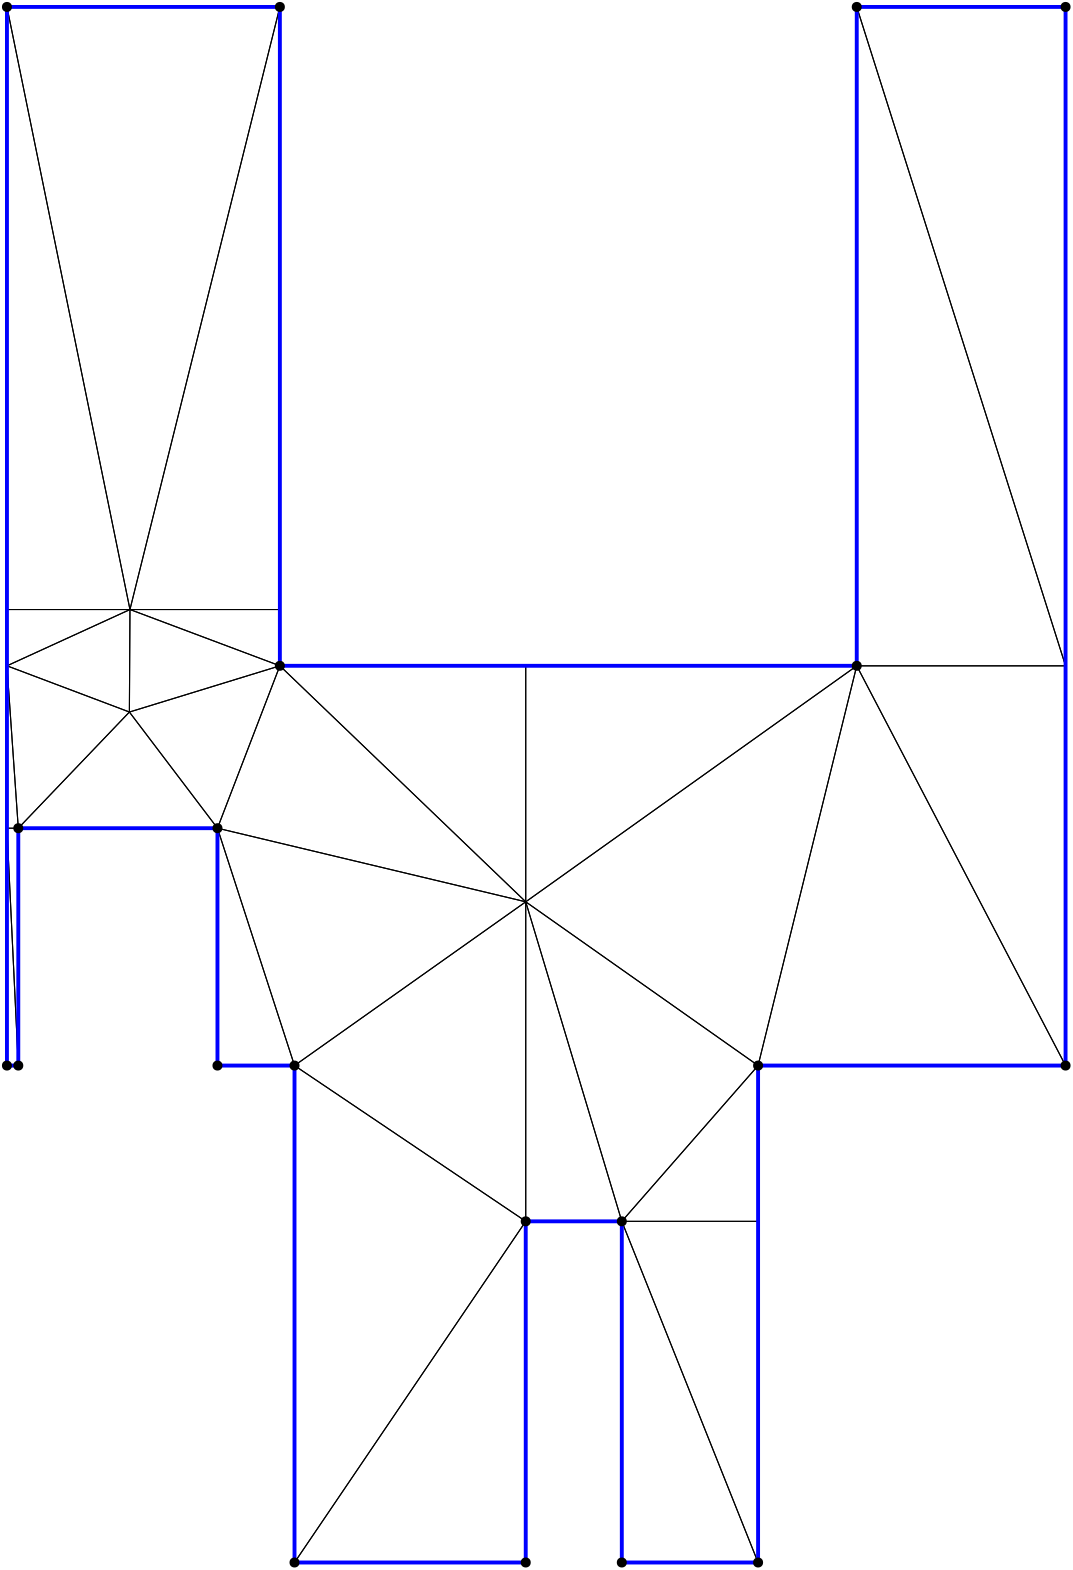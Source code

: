 <?xml version="1.0"?>
<!DOCTYPE ipe SYSTEM "ipe.dtd">
<ipe version="70218" creator="Ipe 7.2.24">
<info created="D:20221020151441" modified="D:20221020151441"/>
<ipestyle name="basic">
<symbol name="mark/disk(sx)" transformations="translations">
<path fill="sym-stroke">
0.6 0 0 0.6 0 0 e
</path>
</symbol>
<anglesize name="22.5 deg" value="22.5"/>
<anglesize name="30 deg" value="30"/>
<anglesize name="45 deg" value="45"/>
<anglesize name="60 deg" value="60"/>
<anglesize name="90 deg" value="90"/>
<arrowsize name="large" value="10"/>
<arrowsize name="small" value="5"/>
<arrowsize name="tiny" value="3"/>
<color name="blue" value="0 0 1"/>
<color name="gray" value="0.745"/>
<color name="green" value="0 1 0"/>
<color name="red" value="1 0 0"/>
<color name="pink" value="1 0.753 0.796"/>
<pen name="heavier" value="0.8"/>
<pen name="fat" value="1.4"/>
<pen name="ultrafat" value="2"/>
<gridsize name="16 pts (~6 mm)" value="16"/>
<gridsize name="32 pts (~12 mm)" value="32"/>
<gridsize name="4 pts" value="4"/>
<gridsize name="8 pts (~3 mm)" value="8"/>
<opacity name="10%" value="0.1"/>
<opacity name="25%" value="0.25"/>
<opacity name="50%" value="0.5"/>
<opacity name="75%" value="0.75"/>
<symbolsize name="large" value="5"/>
<symbolsize name="small" value="2"/>
<symbolsize name="tiny" value="1.1"/>
<textsize name="huge" value="\huge"/>
<textsize name="large" value="\large"/>
<textsize name="small" value="\small"/>
<textsize name="tiny" value="	iny"/>
<tiling name="falling" angle="-60" step="4" width="1"/>
<tiling name="rising" angle="30" step="4" width="1"/>
</ipestyle>
<page>
<layer name="hull"/>
<layer name="constraints"/>
<layer name="triangulation"/>
<layer name="obtuse"/>
<layer name="blub"/>
<layer name="problems"/>
<view layers="hull constraints triangulation obtuse blub" active="triangulation"/>
<path layer="triangulation" stroke="black">
202.763 330.95 m 
202.763 415.91 l 
</path>
<path layer="triangulation" stroke="black">
202.763 415.91 m 
114.253 415.91 l 
</path>
<path layer="triangulation" stroke="black">
114.253 415.91 m 
202.763 330.95 l 
</path>
<path layer="triangulation" stroke="black">
321.928 653.103 m 
321.928 415.91 l 
</path>
<path layer="triangulation" stroke="black">
321.928 415.91 m 
397.103 415.91 l 
</path>
<path layer="triangulation" stroke="black">
397.103 415.91 m 
321.928 653.103 l 
</path>
<path layer="triangulation" stroke="black">
286.41 272 m 
397.103 272 l 
</path>
<path layer="triangulation" stroke="black">
397.103 272 m 
321.928 415.91 l 
</path>
<path layer="triangulation" stroke="black">
321.928 415.91 m 
286.41 272 l 
</path>
<path layer="triangulation" stroke="black">
286.41 272 m 
202.763 330.95 l 
</path>
<path layer="triangulation" stroke="black">
202.763 330.95 m 
237.349 215.924 l 
</path>
<path layer="triangulation" stroke="black">
237.349 215.924 m 
286.41 272 l 
</path>
<path layer="triangulation" stroke="black">
202.763 330.95 m 
114.253 415.91 l 
</path>
<path layer="triangulation" stroke="black">
114.253 415.91 m 
91.787 357.451 l 
</path>
<path layer="triangulation" stroke="black">
91.787 357.451 m 
202.763 330.95 l 
</path>
<path layer="triangulation" stroke="black">
91.787 357.451 m 
119.524 272 l 
</path>
<path layer="triangulation" stroke="black">
119.524 272 m 
202.763 330.95 l 
</path>
<path layer="triangulation" stroke="black">
202.763 330.95 m 
91.787 357.451 l 
</path>
<path layer="triangulation" stroke="black">
91.787 272 m 
119.524 272 l 
</path>
<path layer="triangulation" stroke="black">
119.524 272 m 
91.787 357.451 l 
</path>
<path layer="triangulation" stroke="black">
91.787 357.451 m 
91.787 272 l 
</path>
<path layer="triangulation" stroke="black">
114.253 653.103 m 
16 653.103 l 
</path>
<path layer="triangulation" stroke="black">
16 653.103 m 
60.2847 436.173 l 
</path>
<path layer="triangulation" stroke="black">
60.2847 436.173 m 
114.253 653.103 l 
</path>
<path layer="triangulation" stroke="black">
60.0824 399.27 m 
91.787 357.451 l 
</path>
<path layer="triangulation" stroke="black">
91.787 357.451 m 
114.253 415.91 l 
</path>
<path layer="triangulation" stroke="black">
114.253 415.91 m 
60.0824 399.27 l 
</path>
<path layer="triangulation" stroke="black">
16 415.91 m 
20.085 357.451 l 
</path>
<path layer="triangulation" stroke="black">
20.085 357.451 m 
60.0824 399.27 l 
</path>
<path layer="triangulation" stroke="black">
60.0824 399.27 m 
16 415.91 l 
</path>
<path layer="triangulation" stroke="black">
16 357.451 m 
20.085 272 l 
</path>
<path layer="triangulation" stroke="black">
20.085 272 m 
20.085 357.451 l 
</path>
<path layer="triangulation" stroke="black">
20.085 357.451 m 
16 357.451 l 
</path>
<path layer="triangulation" stroke="black">
202.763 415.91 m 
202.763 330.95 l 
</path>
<path layer="triangulation" stroke="black">
202.763 330.95 m 
321.928 415.91 l 
</path>
<path layer="triangulation" stroke="black">
321.928 415.91 m 
202.763 415.91 l 
</path>
<path layer="triangulation" stroke="black">
202.763 330.95 m 
202.763 215.924 l 
</path>
<path layer="triangulation" stroke="black">
202.763 215.924 m 
237.349 215.924 l 
</path>
<path layer="triangulation" stroke="black">
237.349 215.924 m 
202.763 330.95 l 
</path>
<path layer="triangulation" stroke="black">
286.41 215.924 m 
237.349 215.924 l 
</path>
<path layer="triangulation" stroke="black">
237.349 215.924 m 
286.41 93.1033 l 
</path>
<path layer="triangulation" stroke="black">
286.41 93.1033 m 
286.41 215.924 l 
</path>
<path layer="triangulation" stroke="black">
202.763 215.924 m 
119.524 272 l 
</path>
<path layer="triangulation" stroke="black">
119.524 272 m 
119.524 93.1033 l 
</path>
<path layer="triangulation" stroke="black">
119.524 93.1033 m 
202.763 215.924 l 
</path>
<path layer="triangulation" stroke="black">
237.349 215.924 m 
237.349 93.1033 l 
</path>
<path layer="triangulation" stroke="black">
237.349 93.1033 m 
286.41 93.1033 l 
</path>
<path layer="triangulation" stroke="black">
286.41 93.1033 m 
237.349 215.924 l 
</path>
<path layer="triangulation" stroke="black">
202.763 93.1033 m 
202.763 215.924 l 
</path>
<path layer="triangulation" stroke="black">
202.763 215.924 m 
119.524 93.1033 l 
</path>
<path layer="triangulation" stroke="black">
119.524 93.1033 m 
202.763 93.1033 l 
</path>
<path layer="triangulation" stroke="black">
60.2847 436.173 m 
60.0824 399.27 l 
</path>
<path layer="triangulation" stroke="black">
60.0824 399.27 m 
114.253 415.91 l 
</path>
<path layer="triangulation" stroke="black">
114.253 415.91 m 
60.2847 436.173 l 
</path>
<path layer="triangulation" stroke="black">
20.085 357.451 m 
91.787 357.451 l 
</path>
<path layer="triangulation" stroke="black">
91.787 357.451 m 
60.0824 399.27 l 
</path>
<path layer="triangulation" stroke="black">
60.0824 399.27 m 
20.085 357.451 l 
</path>
<path layer="triangulation" stroke="black">
16 272 m 
20.085 272 l 
</path>
<path layer="triangulation" stroke="black">
20.085 272 m 
16 357.451 l 
</path>
<path layer="triangulation" stroke="black">
16 357.451 m 
16 272 l 
</path>
<path layer="triangulation" stroke="black">
16 357.451 m 
20.085 357.451 l 
</path>
<path layer="triangulation" stroke="black">
20.085 357.451 m 
16 415.91 l 
</path>
<path layer="triangulation" stroke="black">
16 415.91 m 
16 357.451 l 
</path>
<path layer="triangulation" stroke="black">
16 436.173 m 
60.2847 436.173 l 
</path>
<path layer="triangulation" stroke="black">
60.2847 436.173 m 
16 653.103 l 
</path>
<path layer="triangulation" stroke="black">
16 653.103 m 
16 436.173 l 
</path>
<path layer="triangulation" stroke="black">
16 415.91 m 
60.0824 399.27 l 
</path>
<path layer="triangulation" stroke="black">
60.0824 399.27 m 
60.2847 436.173 l 
</path>
<path layer="triangulation" stroke="black">
60.2847 436.173 m 
16 415.91 l 
</path>
<path layer="triangulation" stroke="black">
16 415.91 m 
60.2847 436.173 l 
</path>
<path layer="triangulation" stroke="black">
60.2847 436.173 m 
16 436.173 l 
</path>
<path layer="triangulation" stroke="black">
16 436.173 m 
16 415.91 l 
</path>
<path layer="triangulation" stroke="black">
60.2847 436.173 m 
114.253 436.173 l 
</path>
<path layer="triangulation" stroke="black">
114.253 436.173 m 
114.253 653.103 l 
</path>
<path layer="triangulation" stroke="black">
114.253 653.103 m 
60.2847 436.173 l 
</path>
<path layer="triangulation" stroke="black">
60.2847 436.173 m 
114.253 415.91 l 
</path>
<path layer="triangulation" stroke="black">
114.253 415.91 m 
114.253 436.173 l 
</path>
<path layer="triangulation" stroke="black">
114.253 436.173 m 
60.2847 436.173 l 
</path>
<path layer="triangulation" stroke="black">
321.928 653.103 m 
397.103 415.91 l 
</path>
<path layer="triangulation" stroke="black">
397.103 415.91 m 
397.103 653.103 l 
</path>
<path layer="triangulation" stroke="black">
397.103 653.103 m 
321.928 653.103 l 
</path>
<path layer="triangulation" stroke="black">
321.928 415.91 m 
397.103 272 l 
</path>
<path layer="triangulation" stroke="black">
397.103 272 m 
397.103 415.91 l 
</path>
<path layer="triangulation" stroke="black">
397.103 415.91 m 
321.928 415.91 l 
</path>
<path layer="triangulation" stroke="black">
286.41 272 m 
237.349 215.924 l 
</path>
<path layer="triangulation" stroke="black">
237.349 215.924 m 
286.41 215.924 l 
</path>
<path layer="triangulation" stroke="black">
286.41 215.924 m 
286.41 272 l 
</path>
<path layer="triangulation" stroke="black">
202.763 215.924 m 
202.763 330.95 l 
</path>
<path layer="triangulation" stroke="black">
202.763 330.95 m 
119.524 272 l 
</path>
<path layer="triangulation" stroke="black">
119.524 272 m 
202.763 215.924 l 
</path>
<path layer="triangulation" stroke="black">
286.41 272 m 
321.928 415.91 l 
</path>
<path layer="triangulation" stroke="black">
321.928 415.91 m 
202.763 330.95 l 
</path>
<path layer="triangulation" stroke="black">
202.763 330.95 m 
286.41 272 l 
</path>
<path layer="hull" stroke="blue" pen="fat">
16 272 m 
20.085 272 l 
</path>
<path layer="hull" stroke="blue" pen="fat">
20.085 272 m 
20.085 357.451 l 
</path>
<path layer="hull" stroke="blue" pen="fat">
20.085 357.451 m 
91.787 357.451 l 
</path>
<path layer="hull" stroke="blue" pen="fat">
91.787 357.451 m 
91.787 272 l 
</path>
<path layer="hull" stroke="blue" pen="fat">
91.787 272 m 
119.524 272 l 
</path>
<path layer="hull" stroke="blue" pen="fat">
119.524 272 m 
119.524 93.1033 l 
</path>
<path layer="hull" stroke="blue" pen="fat">
119.524 93.1033 m 
202.763 93.1033 l 
</path>
<path layer="hull" stroke="blue" pen="fat">
202.763 93.1033 m 
202.763 215.924 l 
</path>
<path layer="hull" stroke="blue" pen="fat">
202.763 215.924 m 
237.349 215.924 l 
</path>
<path layer="hull" stroke="blue" pen="fat">
237.349 215.924 m 
237.349 93.1033 l 
</path>
<path layer="hull" stroke="blue" pen="fat">
237.349 93.1033 m 
286.41 93.1033 l 
</path>
<path layer="hull" stroke="blue" pen="fat">
286.41 93.1033 m 
286.41 272 l 
</path>
<path layer="hull" stroke="blue" pen="fat">
286.41 272 m 
397.103 272 l 
</path>
<path layer="hull" stroke="blue" pen="fat">
397.103 272 m 
397.103 653.103 l 
</path>
<path layer="hull" stroke="blue" pen="fat">
397.103 653.103 m 
321.928 653.103 l 
</path>
<path layer="hull" stroke="blue" pen="fat">
321.928 653.103 m 
321.928 415.91 l 
</path>
<path layer="hull" stroke="blue" pen="fat">
321.928 415.91 m 
114.253 415.91 l 
</path>
<path layer="hull" stroke="blue" pen="fat">
114.253 415.91 m 
114.253 653.103 l 
</path>
<path layer="hull" stroke="blue" pen="fat">
114.253 653.103 m 
16 653.103 l 
</path>
<path layer="hull" stroke="blue" pen="fat">
16 653.103 m 
16 272 l 
</path>
<use layer="points" name="mark/disk(sx)" pos="16 272" size="normal" stroke="black"/>
<use layer="points" name="mark/disk(sx)" pos="20.085 272" size="normal" stroke="black"/>
<use layer="points" name="mark/disk(sx)" pos="20.085 357.451" size="normal" stroke="black"/>
<use layer="points" name="mark/disk(sx)" pos="91.787 357.451" size="normal" stroke="black"/>
<use layer="points" name="mark/disk(sx)" pos="91.787 272" size="normal" stroke="black"/>
<use layer="points" name="mark/disk(sx)" pos="119.524 272" size="normal" stroke="black"/>
<use layer="points" name="mark/disk(sx)" pos="119.524 93.1033" size="normal" stroke="black"/>
<use layer="points" name="mark/disk(sx)" pos="202.763 93.1033" size="normal" stroke="black"/>
<use layer="points" name="mark/disk(sx)" pos="202.763 215.924" size="normal" stroke="black"/>
<use layer="points" name="mark/disk(sx)" pos="237.349 215.924" size="normal" stroke="black"/>
<use layer="points" name="mark/disk(sx)" pos="237.349 93.1033" size="normal" stroke="black"/>
<use layer="points" name="mark/disk(sx)" pos="286.41 93.1033" size="normal" stroke="black"/>
<use layer="points" name="mark/disk(sx)" pos="286.41 272" size="normal" stroke="black"/>
<use layer="points" name="mark/disk(sx)" pos="397.103 272" size="normal" stroke="black"/>
<use layer="points" name="mark/disk(sx)" pos="397.103 653.103" size="normal" stroke="black"/>
<use layer="points" name="mark/disk(sx)" pos="321.928 653.103" size="normal" stroke="black"/>
<use layer="points" name="mark/disk(sx)" pos="321.928 415.91" size="normal" stroke="black"/>
<use layer="points" name="mark/disk(sx)" pos="114.253 415.91" size="normal" stroke="black"/>
<use layer="points" name="mark/disk(sx)" pos="114.253 653.103" size="normal" stroke="black"/>
<use layer="points" name="mark/disk(sx)" pos="16 653.103" size="normal" stroke="black"/>
</page>
</ipe>
